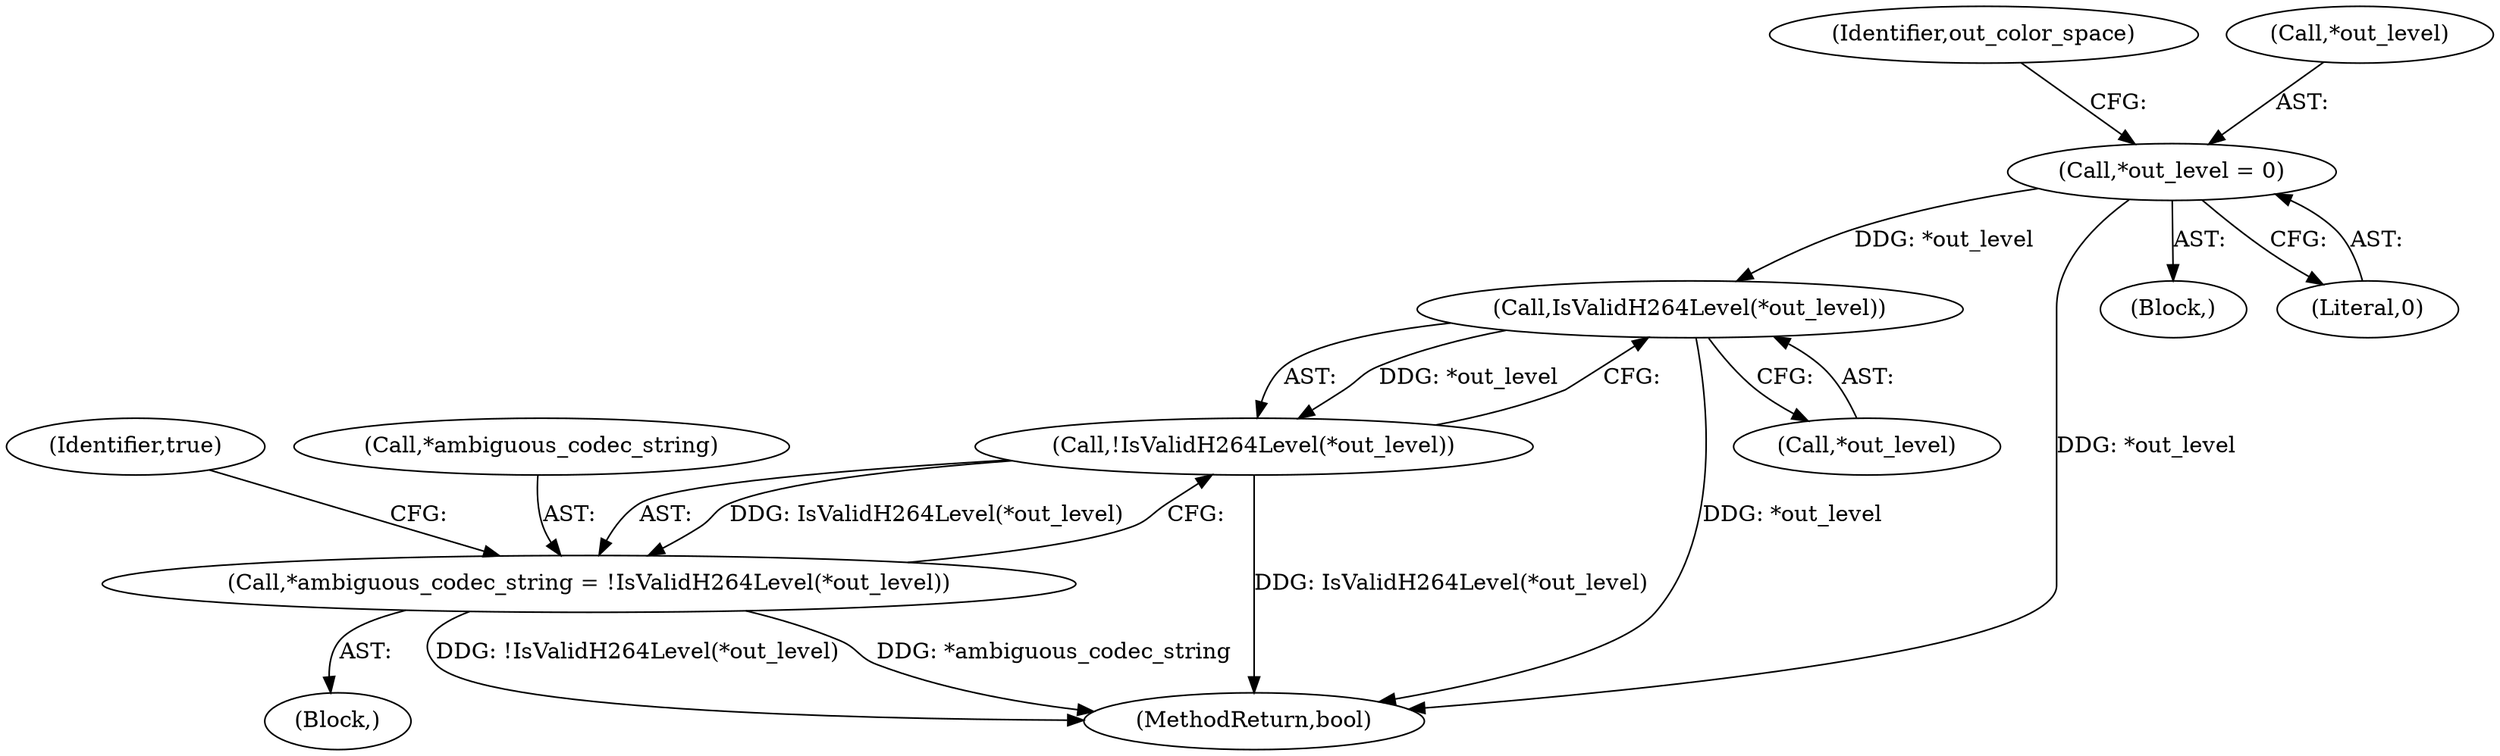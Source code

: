 digraph "0_Chrome_2fb4f2c9c461551d43fdfa28ef4c960da81a47dd_4@pointer" {
"1000133" [label="(Call,*out_level = 0)"];
"1000222" [label="(Call,IsValidH264Level(*out_level))"];
"1000221" [label="(Call,!IsValidH264Level(*out_level))"];
"1000218" [label="(Call,*ambiguous_codec_string = !IsValidH264Level(*out_level))"];
"1000222" [label="(Call,IsValidH264Level(*out_level))"];
"1000139" [label="(Identifier,out_color_space)"];
"1000226" [label="(Identifier,true)"];
"1000133" [label="(Call,*out_level = 0)"];
"1000134" [label="(Call,*out_level)"];
"1000261" [label="(MethodReturn,bool)"];
"1000213" [label="(Block,)"];
"1000218" [label="(Call,*ambiguous_codec_string = !IsValidH264Level(*out_level))"];
"1000110" [label="(Block,)"];
"1000221" [label="(Call,!IsValidH264Level(*out_level))"];
"1000219" [label="(Call,*ambiguous_codec_string)"];
"1000136" [label="(Literal,0)"];
"1000223" [label="(Call,*out_level)"];
"1000133" -> "1000110"  [label="AST: "];
"1000133" -> "1000136"  [label="CFG: "];
"1000134" -> "1000133"  [label="AST: "];
"1000136" -> "1000133"  [label="AST: "];
"1000139" -> "1000133"  [label="CFG: "];
"1000133" -> "1000261"  [label="DDG: *out_level"];
"1000133" -> "1000222"  [label="DDG: *out_level"];
"1000222" -> "1000221"  [label="AST: "];
"1000222" -> "1000223"  [label="CFG: "];
"1000223" -> "1000222"  [label="AST: "];
"1000221" -> "1000222"  [label="CFG: "];
"1000222" -> "1000261"  [label="DDG: *out_level"];
"1000222" -> "1000221"  [label="DDG: *out_level"];
"1000221" -> "1000218"  [label="AST: "];
"1000218" -> "1000221"  [label="CFG: "];
"1000221" -> "1000261"  [label="DDG: IsValidH264Level(*out_level)"];
"1000221" -> "1000218"  [label="DDG: IsValidH264Level(*out_level)"];
"1000218" -> "1000213"  [label="AST: "];
"1000219" -> "1000218"  [label="AST: "];
"1000226" -> "1000218"  [label="CFG: "];
"1000218" -> "1000261"  [label="DDG: !IsValidH264Level(*out_level)"];
"1000218" -> "1000261"  [label="DDG: *ambiguous_codec_string"];
}
